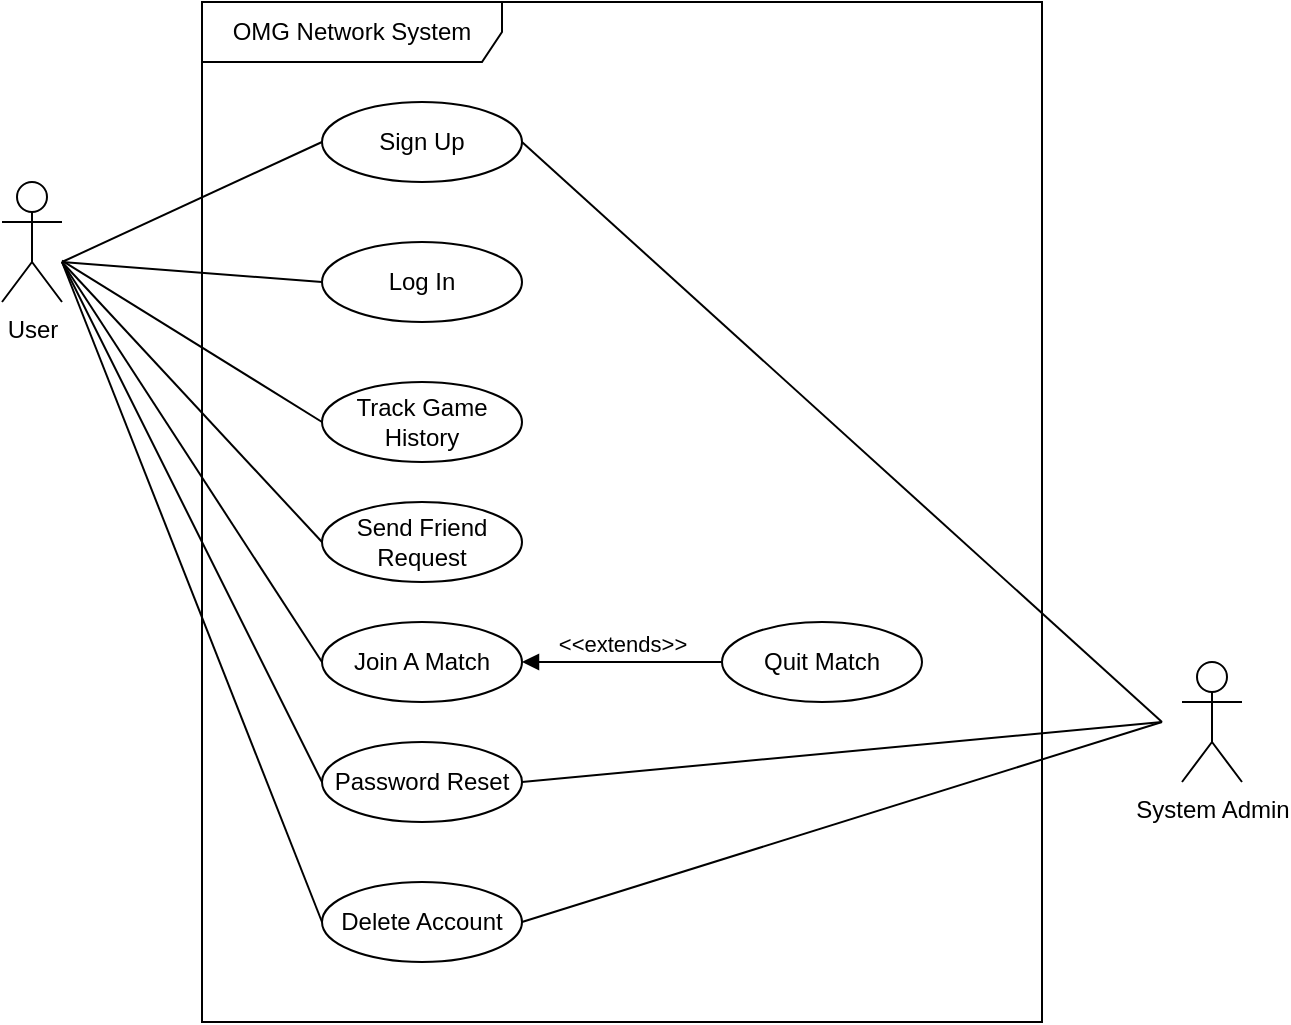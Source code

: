 <mxfile version="26.0.9">
  <diagram name="Page-1" id="B9IXRTs2gyd0WMj5SCIU">
    <mxGraphModel dx="1418" dy="918" grid="1" gridSize="10" guides="1" tooltips="1" connect="1" arrows="1" fold="1" page="1" pageScale="1" pageWidth="800" pageHeight="600" math="0" shadow="0">
      <root>
        <mxCell id="0" />
        <mxCell id="1" parent="0" />
        <mxCell id="kPGLCnSgezp9RSdEKaId-1" value="OMG Network System" style="shape=umlFrame;whiteSpace=wrap;html=1;pointerEvents=0;width=150;height=30;" vertex="1" parent="1">
          <mxGeometry x="190" y="45" width="420" height="510" as="geometry" />
        </mxCell>
        <mxCell id="kPGLCnSgezp9RSdEKaId-2" value="User" style="shape=umlActor;verticalLabelPosition=bottom;verticalAlign=top;html=1;" vertex="1" parent="1">
          <mxGeometry x="90" y="135" width="30" height="60" as="geometry" />
        </mxCell>
        <mxCell id="kPGLCnSgezp9RSdEKaId-3" value="System Admin" style="shape=umlActor;verticalLabelPosition=bottom;verticalAlign=top;html=1;" vertex="1" parent="1">
          <mxGeometry x="680" y="375" width="30" height="60" as="geometry" />
        </mxCell>
        <mxCell id="kPGLCnSgezp9RSdEKaId-4" value="Sign Up" style="ellipse;whiteSpace=wrap;html=1;" vertex="1" parent="1">
          <mxGeometry x="250" y="95" width="100" height="40" as="geometry" />
        </mxCell>
        <mxCell id="kPGLCnSgezp9RSdEKaId-5" value="Log In" style="ellipse;whiteSpace=wrap;html=1;" vertex="1" parent="1">
          <mxGeometry x="250" y="165" width="100" height="40" as="geometry" />
        </mxCell>
        <mxCell id="kPGLCnSgezp9RSdEKaId-6" value="Track Game History" style="ellipse;whiteSpace=wrap;html=1;" vertex="1" parent="1">
          <mxGeometry x="250" y="235" width="100" height="40" as="geometry" />
        </mxCell>
        <mxCell id="kPGLCnSgezp9RSdEKaId-7" value="Send Friend Request" style="ellipse;whiteSpace=wrap;html=1;" vertex="1" parent="1">
          <mxGeometry x="250" y="295" width="100" height="40" as="geometry" />
        </mxCell>
        <mxCell id="kPGLCnSgezp9RSdEKaId-8" value="Join A Match" style="ellipse;whiteSpace=wrap;html=1;" vertex="1" parent="1">
          <mxGeometry x="250" y="355" width="100" height="40" as="geometry" />
        </mxCell>
        <mxCell id="kPGLCnSgezp9RSdEKaId-9" value="Password Reset" style="ellipse;whiteSpace=wrap;html=1;" vertex="1" parent="1">
          <mxGeometry x="250" y="415" width="100" height="40" as="geometry" />
        </mxCell>
        <mxCell id="kPGLCnSgezp9RSdEKaId-10" value="Delete Account" style="ellipse;whiteSpace=wrap;html=1;" vertex="1" parent="1">
          <mxGeometry x="250" y="485" width="100" height="40" as="geometry" />
        </mxCell>
        <mxCell id="kPGLCnSgezp9RSdEKaId-11" value="Quit Match" style="ellipse;whiteSpace=wrap;html=1;" vertex="1" parent="1">
          <mxGeometry x="450" y="355" width="100" height="40" as="geometry" />
        </mxCell>
        <mxCell id="kPGLCnSgezp9RSdEKaId-13" value="&amp;lt;&amp;lt;extends&amp;gt;&amp;gt;" style="html=1;verticalAlign=bottom;endArrow=block;curved=0;rounded=0;exitX=0;exitY=0.5;exitDx=0;exitDy=0;entryX=1;entryY=0.5;entryDx=0;entryDy=0;" edge="1" parent="1" source="kPGLCnSgezp9RSdEKaId-11" target="kPGLCnSgezp9RSdEKaId-8">
          <mxGeometry width="80" relative="1" as="geometry">
            <mxPoint x="280" y="285" as="sourcePoint" />
            <mxPoint x="360" y="285" as="targetPoint" />
          </mxGeometry>
        </mxCell>
        <mxCell id="kPGLCnSgezp9RSdEKaId-14" value="" style="endArrow=none;html=1;rounded=0;entryX=0;entryY=0.5;entryDx=0;entryDy=0;" edge="1" parent="1" target="kPGLCnSgezp9RSdEKaId-5">
          <mxGeometry width="50" height="50" relative="1" as="geometry">
            <mxPoint x="120" y="175" as="sourcePoint" />
            <mxPoint x="290" y="165" as="targetPoint" />
          </mxGeometry>
        </mxCell>
        <mxCell id="kPGLCnSgezp9RSdEKaId-15" value="" style="endArrow=none;html=1;rounded=0;entryX=0;entryY=0.5;entryDx=0;entryDy=0;" edge="1" parent="1" target="kPGLCnSgezp9RSdEKaId-4">
          <mxGeometry width="50" height="50" relative="1" as="geometry">
            <mxPoint x="120" y="175" as="sourcePoint" />
            <mxPoint x="290" y="165" as="targetPoint" />
          </mxGeometry>
        </mxCell>
        <mxCell id="kPGLCnSgezp9RSdEKaId-16" value="" style="endArrow=none;html=1;rounded=0;entryX=0;entryY=0.5;entryDx=0;entryDy=0;" edge="1" parent="1" source="kPGLCnSgezp9RSdEKaId-2" target="kPGLCnSgezp9RSdEKaId-6">
          <mxGeometry width="50" height="50" relative="1" as="geometry">
            <mxPoint x="130" y="165" as="sourcePoint" />
            <mxPoint x="260" y="195" as="targetPoint" />
          </mxGeometry>
        </mxCell>
        <mxCell id="kPGLCnSgezp9RSdEKaId-17" value="" style="endArrow=none;html=1;rounded=0;entryX=0;entryY=0.5;entryDx=0;entryDy=0;" edge="1" parent="1" target="kPGLCnSgezp9RSdEKaId-7">
          <mxGeometry width="50" height="50" relative="1" as="geometry">
            <mxPoint x="120" y="175" as="sourcePoint" />
            <mxPoint x="260" y="265" as="targetPoint" />
          </mxGeometry>
        </mxCell>
        <mxCell id="kPGLCnSgezp9RSdEKaId-18" value="" style="endArrow=none;html=1;rounded=0;entryX=0;entryY=0.5;entryDx=0;entryDy=0;" edge="1" parent="1" target="kPGLCnSgezp9RSdEKaId-8">
          <mxGeometry width="50" height="50" relative="1" as="geometry">
            <mxPoint x="120" y="175" as="sourcePoint" />
            <mxPoint x="260" y="325" as="targetPoint" />
          </mxGeometry>
        </mxCell>
        <mxCell id="kPGLCnSgezp9RSdEKaId-19" value="" style="endArrow=none;html=1;rounded=0;entryX=0;entryY=0.5;entryDx=0;entryDy=0;" edge="1" parent="1" target="kPGLCnSgezp9RSdEKaId-9">
          <mxGeometry width="50" height="50" relative="1" as="geometry">
            <mxPoint x="120" y="175" as="sourcePoint" />
            <mxPoint x="260" y="385" as="targetPoint" />
          </mxGeometry>
        </mxCell>
        <mxCell id="kPGLCnSgezp9RSdEKaId-20" value="" style="endArrow=none;html=1;rounded=0;entryX=0;entryY=0.5;entryDx=0;entryDy=0;" edge="1" parent="1" target="kPGLCnSgezp9RSdEKaId-10">
          <mxGeometry width="50" height="50" relative="1" as="geometry">
            <mxPoint x="120" y="175" as="sourcePoint" />
            <mxPoint x="260" y="445" as="targetPoint" />
          </mxGeometry>
        </mxCell>
        <mxCell id="kPGLCnSgezp9RSdEKaId-21" value="" style="endArrow=none;html=1;rounded=0;exitX=1;exitY=0.5;exitDx=0;exitDy=0;" edge="1" parent="1" source="kPGLCnSgezp9RSdEKaId-4">
          <mxGeometry width="50" height="50" relative="1" as="geometry">
            <mxPoint x="390" y="345" as="sourcePoint" />
            <mxPoint x="670" y="405" as="targetPoint" />
          </mxGeometry>
        </mxCell>
        <mxCell id="kPGLCnSgezp9RSdEKaId-22" value="" style="endArrow=none;html=1;rounded=0;exitX=1;exitY=0.5;exitDx=0;exitDy=0;" edge="1" parent="1" source="kPGLCnSgezp9RSdEKaId-9">
          <mxGeometry width="50" height="50" relative="1" as="geometry">
            <mxPoint x="360" y="125" as="sourcePoint" />
            <mxPoint x="670" y="405" as="targetPoint" />
          </mxGeometry>
        </mxCell>
        <mxCell id="kPGLCnSgezp9RSdEKaId-23" value="" style="endArrow=none;html=1;rounded=0;exitX=1;exitY=0.5;exitDx=0;exitDy=0;" edge="1" parent="1" source="kPGLCnSgezp9RSdEKaId-10">
          <mxGeometry width="50" height="50" relative="1" as="geometry">
            <mxPoint x="360" y="445" as="sourcePoint" />
            <mxPoint x="670" y="405" as="targetPoint" />
          </mxGeometry>
        </mxCell>
      </root>
    </mxGraphModel>
  </diagram>
</mxfile>
